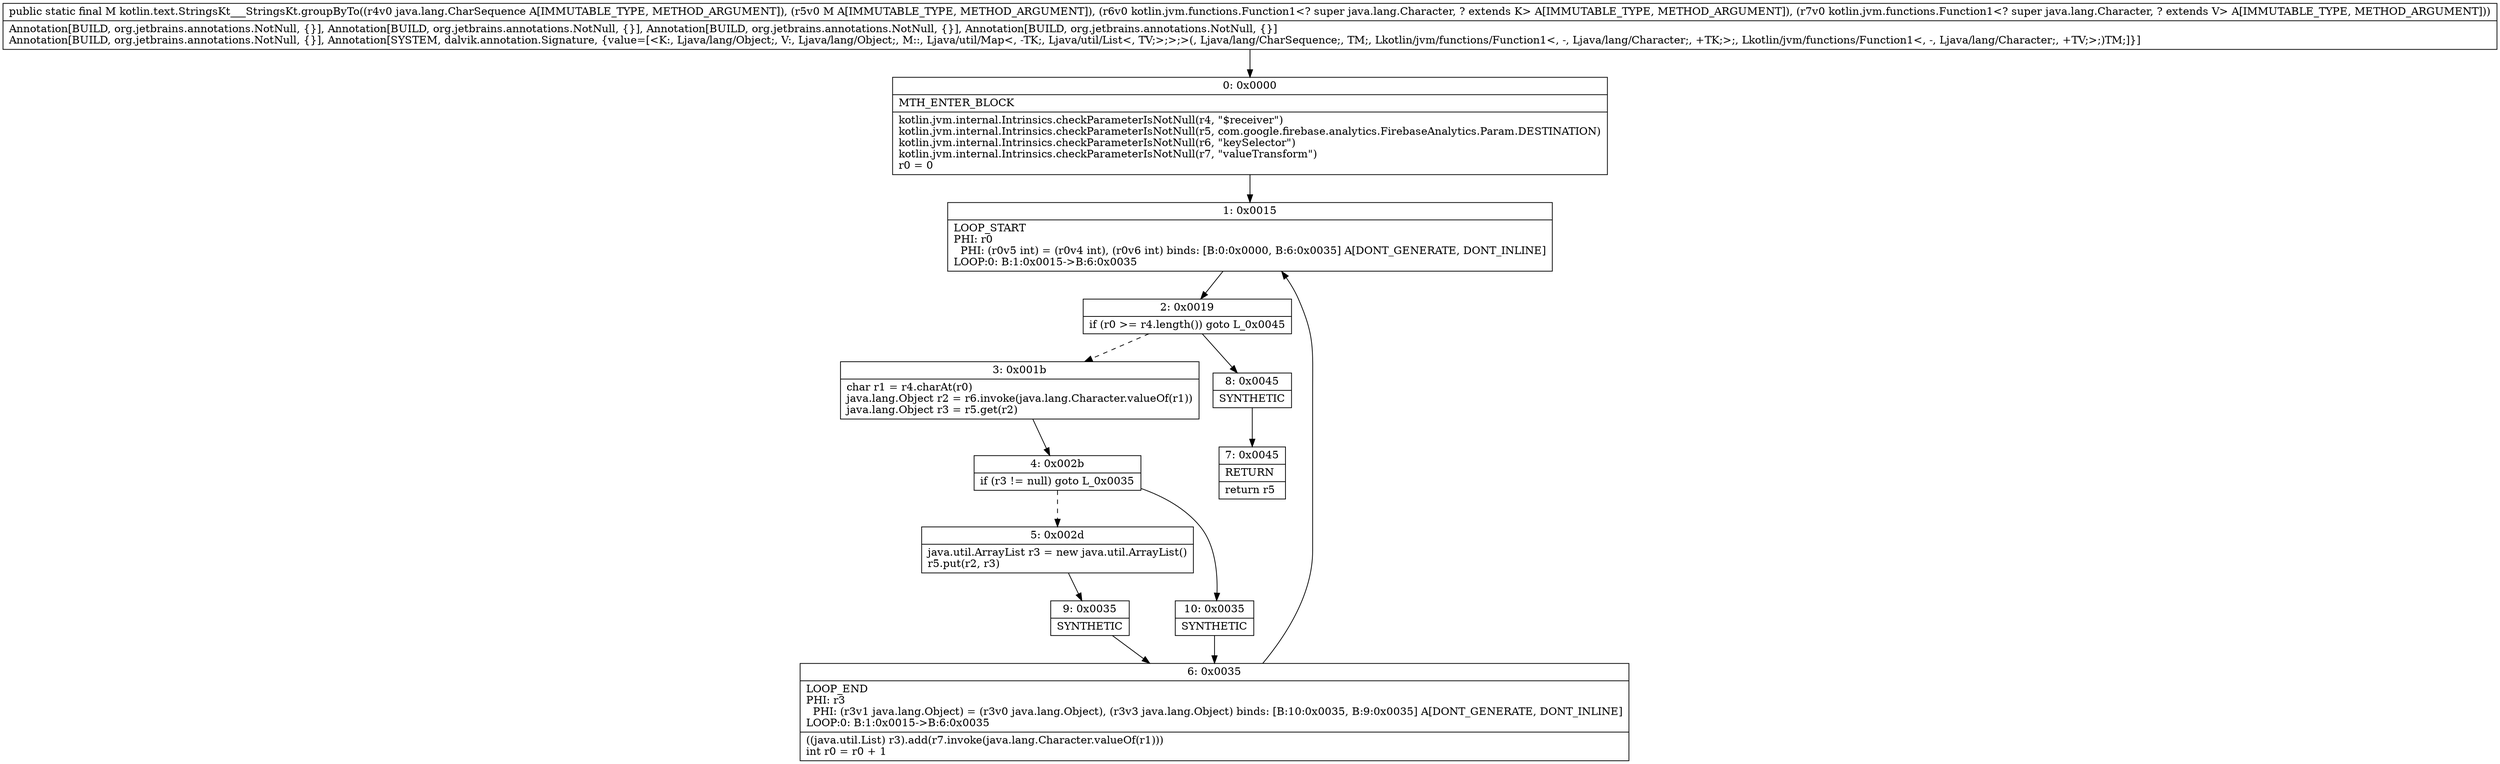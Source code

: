 digraph "CFG forkotlin.text.StringsKt___StringsKt.groupByTo(Ljava\/lang\/CharSequence;Ljava\/util\/Map;Lkotlin\/jvm\/functions\/Function1;Lkotlin\/jvm\/functions\/Function1;)Ljava\/util\/Map;" {
Node_0 [shape=record,label="{0\:\ 0x0000|MTH_ENTER_BLOCK\l|kotlin.jvm.internal.Intrinsics.checkParameterIsNotNull(r4, \"$receiver\")\lkotlin.jvm.internal.Intrinsics.checkParameterIsNotNull(r5, com.google.firebase.analytics.FirebaseAnalytics.Param.DESTINATION)\lkotlin.jvm.internal.Intrinsics.checkParameterIsNotNull(r6, \"keySelector\")\lkotlin.jvm.internal.Intrinsics.checkParameterIsNotNull(r7, \"valueTransform\")\lr0 = 0\l}"];
Node_1 [shape=record,label="{1\:\ 0x0015|LOOP_START\lPHI: r0 \l  PHI: (r0v5 int) = (r0v4 int), (r0v6 int) binds: [B:0:0x0000, B:6:0x0035] A[DONT_GENERATE, DONT_INLINE]\lLOOP:0: B:1:0x0015\-\>B:6:0x0035\l}"];
Node_2 [shape=record,label="{2\:\ 0x0019|if (r0 \>= r4.length()) goto L_0x0045\l}"];
Node_3 [shape=record,label="{3\:\ 0x001b|char r1 = r4.charAt(r0)\ljava.lang.Object r2 = r6.invoke(java.lang.Character.valueOf(r1))\ljava.lang.Object r3 = r5.get(r2)\l}"];
Node_4 [shape=record,label="{4\:\ 0x002b|if (r3 != null) goto L_0x0035\l}"];
Node_5 [shape=record,label="{5\:\ 0x002d|java.util.ArrayList r3 = new java.util.ArrayList()\lr5.put(r2, r3)\l}"];
Node_6 [shape=record,label="{6\:\ 0x0035|LOOP_END\lPHI: r3 \l  PHI: (r3v1 java.lang.Object) = (r3v0 java.lang.Object), (r3v3 java.lang.Object) binds: [B:10:0x0035, B:9:0x0035] A[DONT_GENERATE, DONT_INLINE]\lLOOP:0: B:1:0x0015\-\>B:6:0x0035\l|((java.util.List) r3).add(r7.invoke(java.lang.Character.valueOf(r1)))\lint r0 = r0 + 1\l}"];
Node_7 [shape=record,label="{7\:\ 0x0045|RETURN\l|return r5\l}"];
Node_8 [shape=record,label="{8\:\ 0x0045|SYNTHETIC\l}"];
Node_9 [shape=record,label="{9\:\ 0x0035|SYNTHETIC\l}"];
Node_10 [shape=record,label="{10\:\ 0x0035|SYNTHETIC\l}"];
MethodNode[shape=record,label="{public static final M kotlin.text.StringsKt___StringsKt.groupByTo((r4v0 java.lang.CharSequence A[IMMUTABLE_TYPE, METHOD_ARGUMENT]), (r5v0 M A[IMMUTABLE_TYPE, METHOD_ARGUMENT]), (r6v0 kotlin.jvm.functions.Function1\<? super java.lang.Character, ? extends K\> A[IMMUTABLE_TYPE, METHOD_ARGUMENT]), (r7v0 kotlin.jvm.functions.Function1\<? super java.lang.Character, ? extends V\> A[IMMUTABLE_TYPE, METHOD_ARGUMENT]))  | Annotation[BUILD, org.jetbrains.annotations.NotNull, \{\}], Annotation[BUILD, org.jetbrains.annotations.NotNull, \{\}], Annotation[BUILD, org.jetbrains.annotations.NotNull, \{\}], Annotation[BUILD, org.jetbrains.annotations.NotNull, \{\}]\lAnnotation[BUILD, org.jetbrains.annotations.NotNull, \{\}], Annotation[SYSTEM, dalvik.annotation.Signature, \{value=[\<K:, Ljava\/lang\/Object;, V:, Ljava\/lang\/Object;, M::, Ljava\/util\/Map\<, \-TK;, Ljava\/util\/List\<, TV;\>;\>;\>(, Ljava\/lang\/CharSequence;, TM;, Lkotlin\/jvm\/functions\/Function1\<, \-, Ljava\/lang\/Character;, +TK;\>;, Lkotlin\/jvm\/functions\/Function1\<, \-, Ljava\/lang\/Character;, +TV;\>;)TM;]\}]\l}"];
MethodNode -> Node_0;
Node_0 -> Node_1;
Node_1 -> Node_2;
Node_2 -> Node_3[style=dashed];
Node_2 -> Node_8;
Node_3 -> Node_4;
Node_4 -> Node_5[style=dashed];
Node_4 -> Node_10;
Node_5 -> Node_9;
Node_6 -> Node_1;
Node_8 -> Node_7;
Node_9 -> Node_6;
Node_10 -> Node_6;
}


